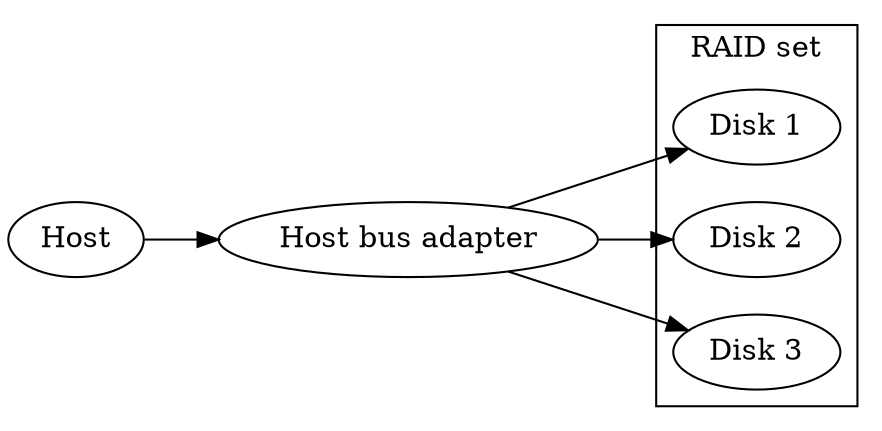 digraph G {
	rankdir=LR;

	subgraph cluster_raidset {
		label="RAID set";
	d1 [label="Disk 1"];
	d2 [label="Disk 2"];
	d3 [label="Disk 3"];
	}

	hba [label="Host bus adapter"];

	host [label="Host"];

	host -> hba;
	hba -> d1;
	hba -> d2;
	hba -> d3; 
	
	}
